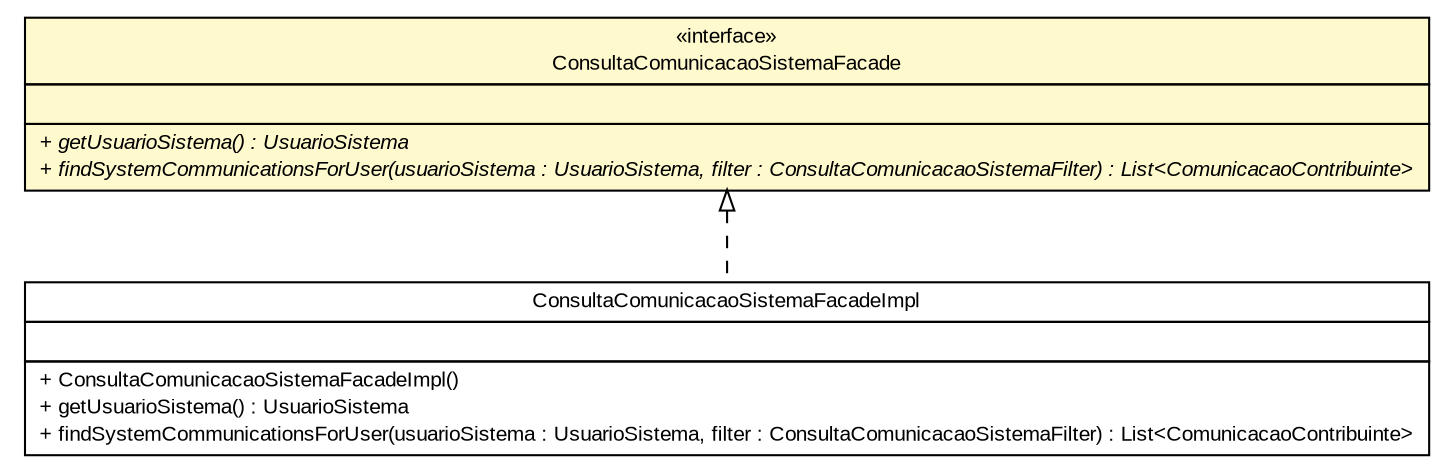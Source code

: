 #!/usr/local/bin/dot
#
# Class diagram 
# Generated by UMLGraph version R5_6 (http://www.umlgraph.org/)
#

digraph G {
	edge [fontname="arial",fontsize=10,labelfontname="arial",labelfontsize=10];
	node [fontname="arial",fontsize=10,shape=plaintext];
	nodesep=0.25;
	ranksep=0.5;
	// br.gov.to.sefaz.seg.business.consulta.facade.ConsultaComunicacaoSistemaFacade
	c303354 [label=<<table title="br.gov.to.sefaz.seg.business.consulta.facade.ConsultaComunicacaoSistemaFacade" border="0" cellborder="1" cellspacing="0" cellpadding="2" port="p" bgcolor="lemonChiffon" href="./ConsultaComunicacaoSistemaFacade.html">
		<tr><td><table border="0" cellspacing="0" cellpadding="1">
<tr><td align="center" balign="center"> &#171;interface&#187; </td></tr>
<tr><td align="center" balign="center"> ConsultaComunicacaoSistemaFacade </td></tr>
		</table></td></tr>
		<tr><td><table border="0" cellspacing="0" cellpadding="1">
<tr><td align="left" balign="left">  </td></tr>
		</table></td></tr>
		<tr><td><table border="0" cellspacing="0" cellpadding="1">
<tr><td align="left" balign="left"><font face="arial italic" point-size="10.0"> + getUsuarioSistema() : UsuarioSistema </font></td></tr>
<tr><td align="left" balign="left"><font face="arial italic" point-size="10.0"> + findSystemCommunicationsForUser(usuarioSistema : UsuarioSistema, filter : ConsultaComunicacaoSistemaFilter) : List&lt;ComunicacaoContribuinte&gt; </font></td></tr>
		</table></td></tr>
		</table>>, URL="./ConsultaComunicacaoSistemaFacade.html", fontname="arial", fontcolor="black", fontsize=10.0];
	// br.gov.to.sefaz.seg.business.consulta.facade.impl.ConsultaComunicacaoSistemaFacadeImpl
	c303357 [label=<<table title="br.gov.to.sefaz.seg.business.consulta.facade.impl.ConsultaComunicacaoSistemaFacadeImpl" border="0" cellborder="1" cellspacing="0" cellpadding="2" port="p" href="./impl/ConsultaComunicacaoSistemaFacadeImpl.html">
		<tr><td><table border="0" cellspacing="0" cellpadding="1">
<tr><td align="center" balign="center"> ConsultaComunicacaoSistemaFacadeImpl </td></tr>
		</table></td></tr>
		<tr><td><table border="0" cellspacing="0" cellpadding="1">
<tr><td align="left" balign="left">  </td></tr>
		</table></td></tr>
		<tr><td><table border="0" cellspacing="0" cellpadding="1">
<tr><td align="left" balign="left"> + ConsultaComunicacaoSistemaFacadeImpl() </td></tr>
<tr><td align="left" balign="left"> + getUsuarioSistema() : UsuarioSistema </td></tr>
<tr><td align="left" balign="left"> + findSystemCommunicationsForUser(usuarioSistema : UsuarioSistema, filter : ConsultaComunicacaoSistemaFilter) : List&lt;ComunicacaoContribuinte&gt; </td></tr>
		</table></td></tr>
		</table>>, URL="./impl/ConsultaComunicacaoSistemaFacadeImpl.html", fontname="arial", fontcolor="black", fontsize=10.0];
	//br.gov.to.sefaz.seg.business.consulta.facade.impl.ConsultaComunicacaoSistemaFacadeImpl implements br.gov.to.sefaz.seg.business.consulta.facade.ConsultaComunicacaoSistemaFacade
	c303354:p -> c303357:p [dir=back,arrowtail=empty,style=dashed];
}

